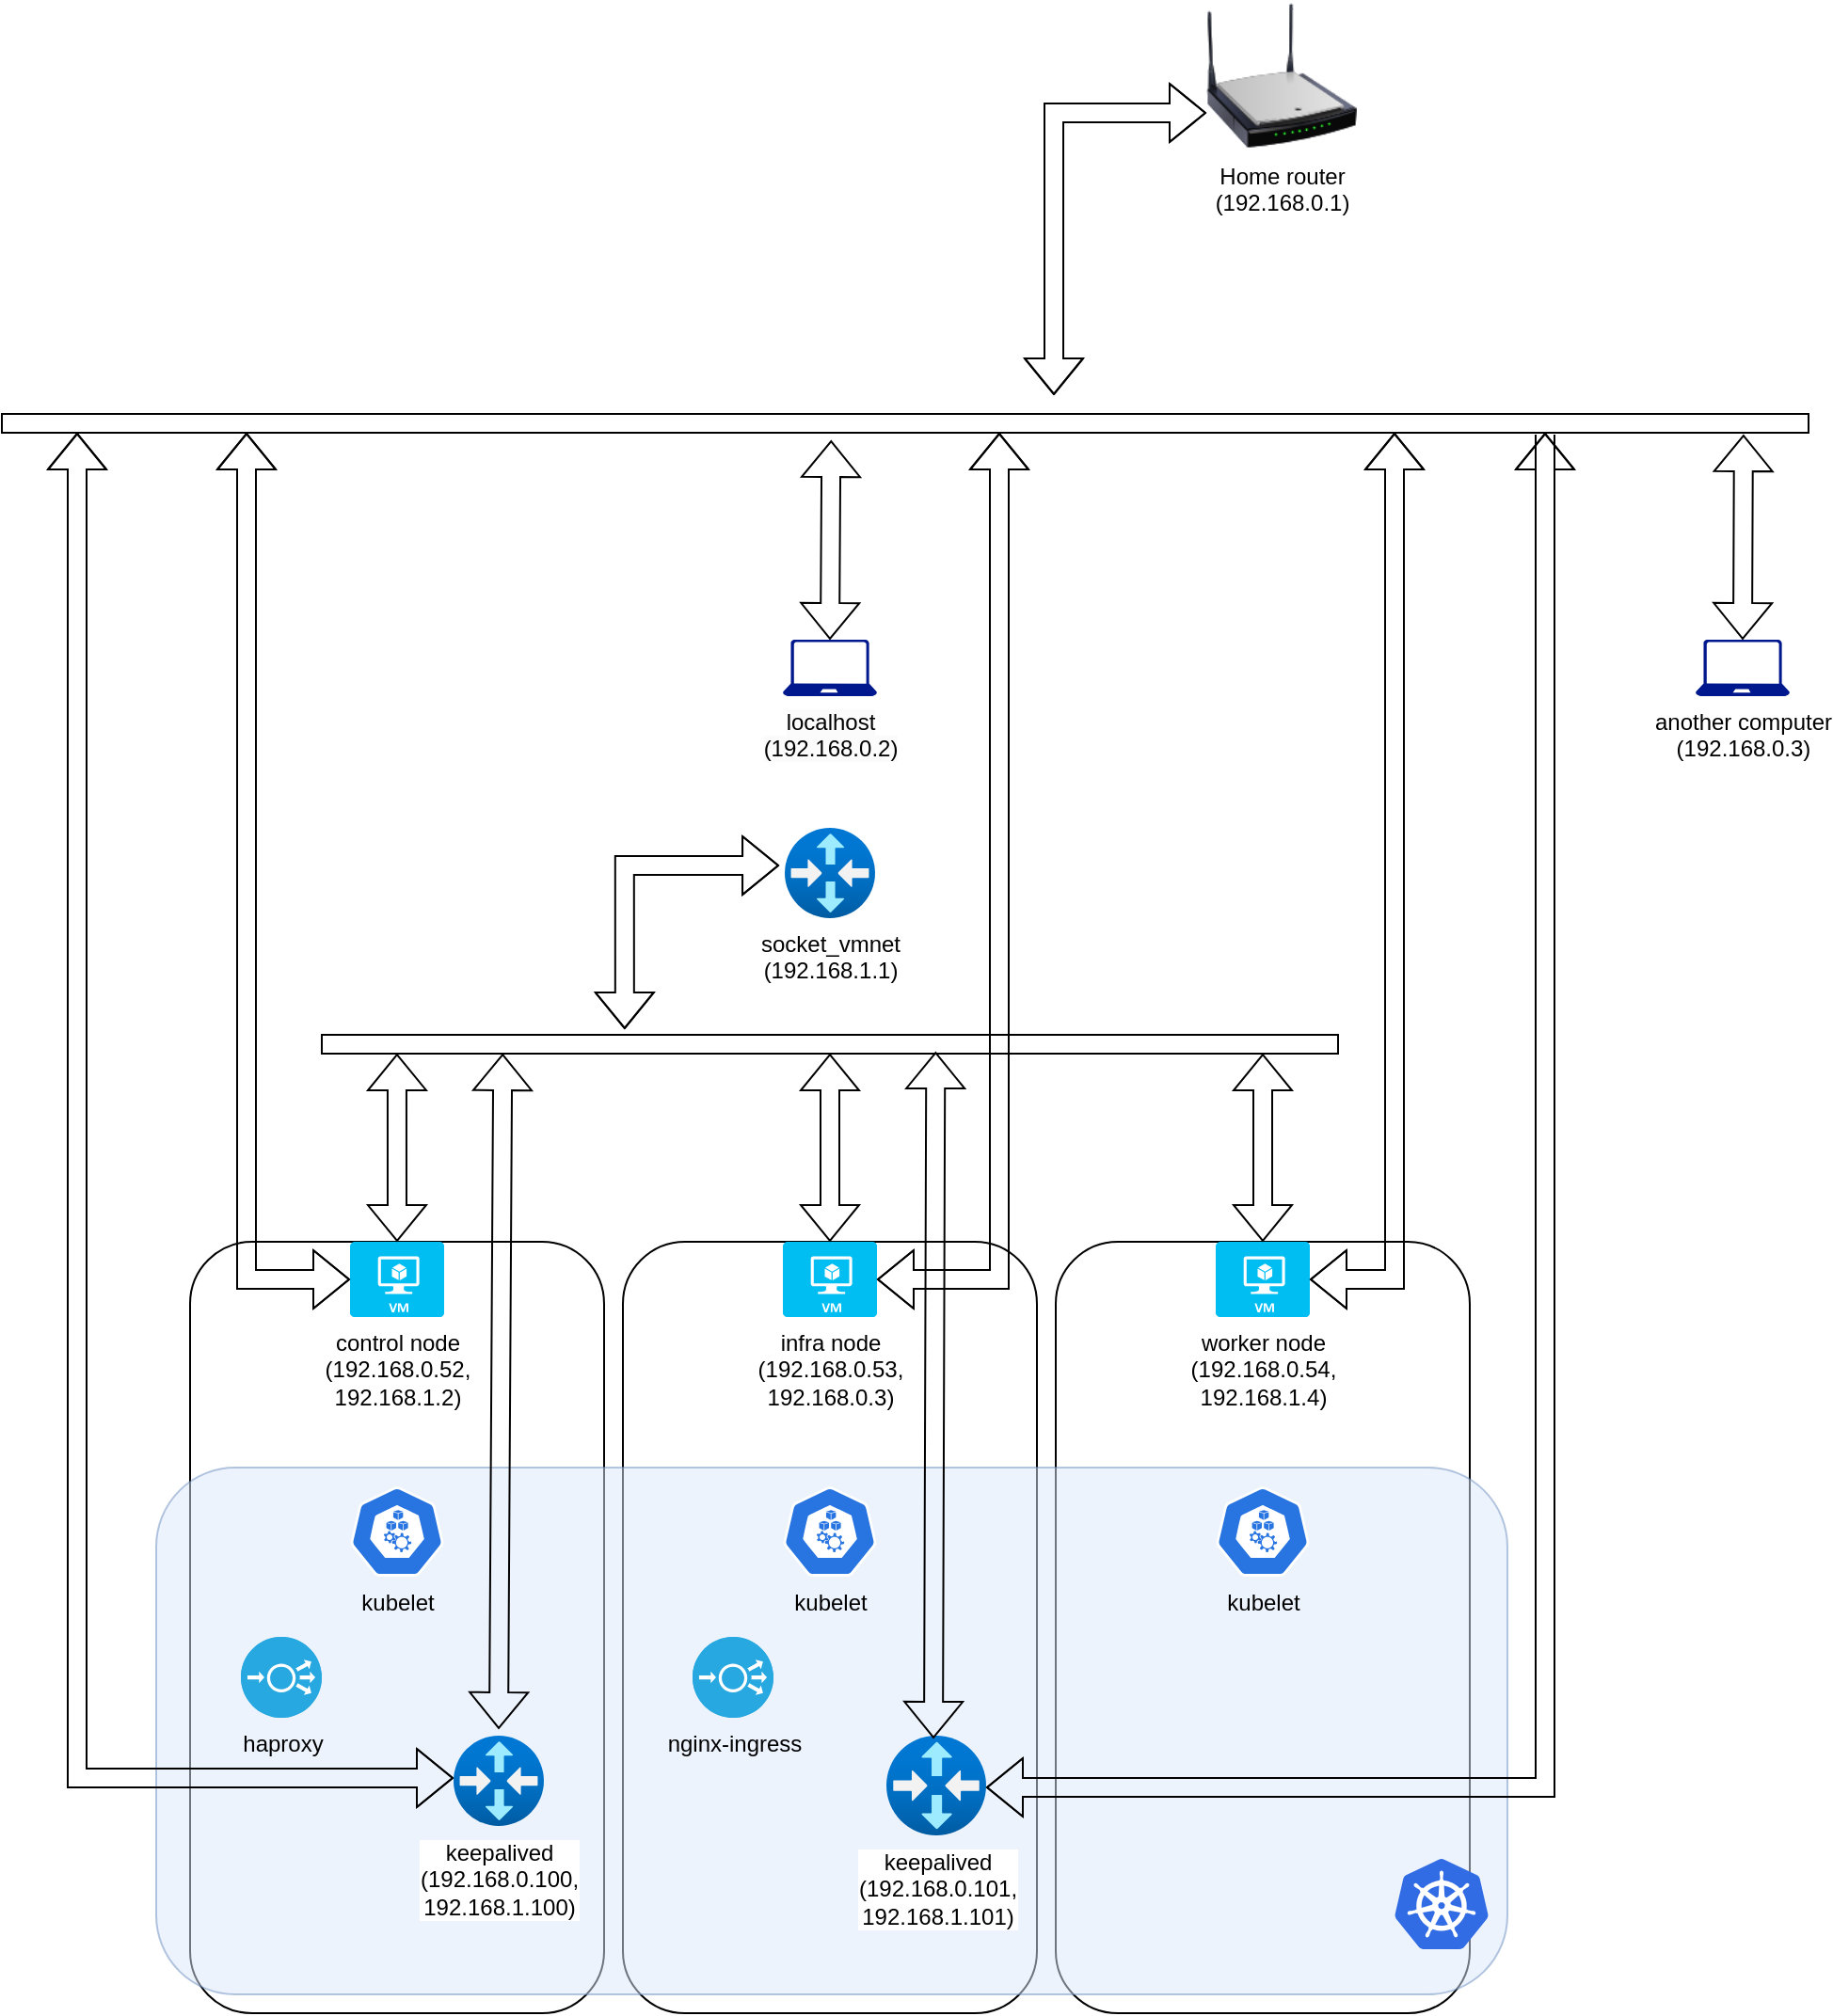 <mxfile version="23.1.5" type="device">
  <diagram name="Page-1" id="vXNrEHe_RCxsGIjkQ2zS">
    <mxGraphModel dx="1941" dy="2047" grid="1" gridSize="10" guides="1" tooltips="1" connect="1" arrows="1" fold="1" page="1" pageScale="1" pageWidth="827" pageHeight="1169" math="0" shadow="0">
      <root>
        <mxCell id="0" />
        <mxCell id="1" parent="0" />
        <mxCell id="XDh_TcDiOeuqPgmxaWEg-48" value="" style="rounded=1;whiteSpace=wrap;html=1;" vertex="1" parent="1">
          <mxGeometry x="290" y="400" width="220" height="410" as="geometry" />
        </mxCell>
        <mxCell id="XDh_TcDiOeuqPgmxaWEg-47" value="" style="rounded=1;whiteSpace=wrap;html=1;" vertex="1" parent="1">
          <mxGeometry x="60" y="400" width="220" height="410" as="geometry" />
        </mxCell>
        <mxCell id="XDh_TcDiOeuqPgmxaWEg-46" value="" style="rounded=1;whiteSpace=wrap;html=1;" vertex="1" parent="1">
          <mxGeometry x="-170" y="400" width="220" height="410" as="geometry" />
        </mxCell>
        <mxCell id="XDh_TcDiOeuqPgmxaWEg-50" value="" style="rounded=1;whiteSpace=wrap;html=1;fillColor=#dae8fc;strokeColor=#6c8ebf;opacity=50;" vertex="1" parent="1">
          <mxGeometry x="-188" y="520" width="718" height="280" as="geometry" />
        </mxCell>
        <mxCell id="XDh_TcDiOeuqPgmxaWEg-9" value="Home router&lt;br&gt;(192.168.0.1)" style="image;html=1;image=img/lib/clip_art/networking/Wireless_Router_N_128x128.png" vertex="1" parent="1">
          <mxGeometry x="370" y="-260" width="80" height="80" as="geometry" />
        </mxCell>
        <mxCell id="XDh_TcDiOeuqPgmxaWEg-10" value="&lt;meta charset=&quot;utf-8&quot;&gt;&lt;span style=&quot;color: rgb(0, 0, 0); font-family: Helvetica; font-size: 12px; font-style: normal; font-variant-ligatures: normal; font-variant-caps: normal; font-weight: 400; letter-spacing: normal; orphans: 2; text-align: center; text-indent: 0px; text-transform: none; widows: 2; word-spacing: 0px; -webkit-text-stroke-width: 0px; background-color: rgb(251, 251, 251); text-decoration-thickness: initial; text-decoration-style: initial; text-decoration-color: initial; float: none; display: inline !important;&quot;&gt;localhost&lt;/span&gt;&lt;br style=&quot;border-color: var(--border-color); color: rgb(0, 0, 0); font-family: Helvetica; font-size: 12px; font-style: normal; font-variant-ligatures: normal; font-variant-caps: normal; font-weight: 400; letter-spacing: normal; orphans: 2; text-align: center; text-indent: 0px; text-transform: none; widows: 2; word-spacing: 0px; -webkit-text-stroke-width: 0px; background-color: rgb(251, 251, 251); text-decoration-thickness: initial; text-decoration-style: initial; text-decoration-color: initial;&quot;&gt;&lt;span style=&quot;color: rgb(0, 0, 0); font-family: Helvetica; font-size: 12px; font-style: normal; font-variant-ligatures: normal; font-variant-caps: normal; font-weight: 400; letter-spacing: normal; orphans: 2; text-align: center; text-indent: 0px; text-transform: none; widows: 2; word-spacing: 0px; -webkit-text-stroke-width: 0px; background-color: rgb(251, 251, 251); text-decoration-thickness: initial; text-decoration-style: initial; text-decoration-color: initial; float: none; display: inline !important;&quot;&gt;(192.168.0.2)&lt;/span&gt;" style="sketch=0;aspect=fixed;pointerEvents=1;shadow=0;dashed=0;html=1;strokeColor=none;labelPosition=center;verticalLabelPosition=bottom;verticalAlign=top;align=center;fillColor=#00188D;shape=mxgraph.azure.laptop" vertex="1" parent="1">
          <mxGeometry x="145" y="80" width="50" height="30" as="geometry" />
        </mxCell>
        <mxCell id="XDh_TcDiOeuqPgmxaWEg-11" value="another computer&lt;br style=&quot;border-color: var(--border-color);&quot;&gt;&lt;span style=&quot;&quot;&gt;(192.168.0.3)&lt;/span&gt;" style="sketch=0;aspect=fixed;pointerEvents=1;shadow=0;dashed=0;html=1;strokeColor=none;labelPosition=center;verticalLabelPosition=bottom;verticalAlign=top;align=center;fillColor=#00188D;shape=mxgraph.azure.laptop" vertex="1" parent="1">
          <mxGeometry x="630" y="80" width="50" height="30" as="geometry" />
        </mxCell>
        <mxCell id="XDh_TcDiOeuqPgmxaWEg-12" value="control node&lt;br&gt;(192.168.0.52,&lt;br&gt;192.168.1.2)" style="verticalLabelPosition=bottom;html=1;verticalAlign=top;align=center;strokeColor=none;fillColor=#00BEF2;shape=mxgraph.azure.virtual_machine;" vertex="1" parent="1">
          <mxGeometry x="-85" y="400" width="50" height="40" as="geometry" />
        </mxCell>
        <mxCell id="XDh_TcDiOeuqPgmxaWEg-13" value="infra node&lt;br&gt;(192.168.0.53,&lt;br&gt;192.168.0.3)" style="verticalLabelPosition=bottom;html=1;verticalAlign=top;align=center;strokeColor=none;fillColor=#00BEF2;shape=mxgraph.azure.virtual_machine;" vertex="1" parent="1">
          <mxGeometry x="145" y="400" width="50" height="40" as="geometry" />
        </mxCell>
        <mxCell id="XDh_TcDiOeuqPgmxaWEg-14" value="worker node&lt;br&gt;(192.168.0.54,&lt;br&gt;192.168.1.4)" style="verticalLabelPosition=bottom;html=1;verticalAlign=top;align=center;strokeColor=none;fillColor=#00BEF2;shape=mxgraph.azure.virtual_machine;" vertex="1" parent="1">
          <mxGeometry x="375" y="400" width="50" height="40" as="geometry" />
        </mxCell>
        <mxCell id="XDh_TcDiOeuqPgmxaWEg-16" value="kubelet" style="aspect=fixed;sketch=0;html=1;dashed=0;whitespace=wrap;fillColor=#2875E2;strokeColor=#ffffff;points=[[0.005,0.63,0],[0.1,0.2,0],[0.9,0.2,0],[0.5,0,0],[0.995,0.63,0],[0.72,0.99,0],[0.5,1,0],[0.28,0.99,0]];shape=mxgraph.kubernetes.icon2;prIcon=kubelet;labelPosition=center;verticalLabelPosition=bottom;align=center;verticalAlign=top;" vertex="1" parent="1">
          <mxGeometry x="-85" y="530" width="50" height="48" as="geometry" />
        </mxCell>
        <mxCell id="XDh_TcDiOeuqPgmxaWEg-19" value="keepalived&lt;br&gt;(192.168.0.100,&lt;br&gt;192.168.1.100)" style="image;aspect=fixed;html=1;points=[];align=center;fontSize=12;image=img/lib/azure2/networking/Virtual_Router.svg;" vertex="1" parent="1">
          <mxGeometry x="-30" y="662.5" width="48" height="48" as="geometry" />
        </mxCell>
        <mxCell id="XDh_TcDiOeuqPgmxaWEg-20" value="keepalived&lt;br&gt;(192.168.0.101,&lt;br&gt;192.168.1.101)" style="image;aspect=fixed;html=1;points=[];align=center;fontSize=12;image=img/lib/azure2/networking/Virtual_Router.svg;" vertex="1" parent="1">
          <mxGeometry x="200" y="662.5" width="53" height="53" as="geometry" />
        </mxCell>
        <mxCell id="XDh_TcDiOeuqPgmxaWEg-21" value="haproxy" style="fillColor=#28A8E0;verticalLabelPosition=bottom;sketch=0;html=1;strokeColor=#ffffff;verticalAlign=top;align=center;points=[[0.145,0.145,0],[0.5,0,0],[0.855,0.145,0],[1,0.5,0],[0.855,0.855,0],[0.5,1,0],[0.145,0.855,0],[0,0.5,0]];pointerEvents=1;shape=mxgraph.cisco_safe.compositeIcon;bgIcon=ellipse;resIcon=mxgraph.cisco_safe.capability.load_balancer;" vertex="1" parent="1">
          <mxGeometry x="-143" y="610" width="43" height="43" as="geometry" />
        </mxCell>
        <mxCell id="XDh_TcDiOeuqPgmxaWEg-22" value="nginx-ingress" style="fillColor=#28A8E0;verticalLabelPosition=bottom;sketch=0;html=1;strokeColor=#ffffff;verticalAlign=top;align=center;points=[[0.145,0.145,0],[0.5,0,0],[0.855,0.145,0],[1,0.5,0],[0.855,0.855,0],[0.5,1,0],[0.145,0.855,0],[0,0.5,0]];pointerEvents=1;shape=mxgraph.cisco_safe.compositeIcon;bgIcon=ellipse;resIcon=mxgraph.cisco_safe.capability.load_balancer;" vertex="1" parent="1">
          <mxGeometry x="97" y="610" width="43" height="43" as="geometry" />
        </mxCell>
        <mxCell id="XDh_TcDiOeuqPgmxaWEg-23" value="socket_vmnet&lt;br&gt;(192.168.1.1)" style="image;aspect=fixed;html=1;points=[];align=center;fontSize=12;image=img/lib/azure2/networking/Virtual_Router.svg;" vertex="1" parent="1">
          <mxGeometry x="146" y="180" width="48" height="48" as="geometry" />
        </mxCell>
        <mxCell id="XDh_TcDiOeuqPgmxaWEg-24" value="kubelet" style="aspect=fixed;sketch=0;html=1;dashed=0;whitespace=wrap;fillColor=#2875E2;strokeColor=#ffffff;points=[[0.005,0.63,0],[0.1,0.2,0],[0.9,0.2,0],[0.5,0,0],[0.995,0.63,0],[0.72,0.99,0],[0.5,1,0],[0.28,0.99,0]];shape=mxgraph.kubernetes.icon2;prIcon=kubelet;labelPosition=center;verticalLabelPosition=bottom;align=center;verticalAlign=top;" vertex="1" parent="1">
          <mxGeometry x="145" y="530" width="50" height="48" as="geometry" />
        </mxCell>
        <mxCell id="XDh_TcDiOeuqPgmxaWEg-25" value="kubelet" style="aspect=fixed;sketch=0;html=1;dashed=0;whitespace=wrap;fillColor=#2875E2;strokeColor=#ffffff;points=[[0.005,0.63,0],[0.1,0.2,0],[0.9,0.2,0],[0.5,0,0],[0.995,0.63,0],[0.72,0.99,0],[0.5,1,0],[0.28,0.99,0]];shape=mxgraph.kubernetes.icon2;prIcon=kubelet;labelPosition=center;verticalLabelPosition=bottom;align=center;verticalAlign=top;" vertex="1" parent="1">
          <mxGeometry x="375" y="530" width="50" height="48" as="geometry" />
        </mxCell>
        <mxCell id="XDh_TcDiOeuqPgmxaWEg-38" value="" style="rounded=0;whiteSpace=wrap;html=1;" vertex="1" parent="1">
          <mxGeometry x="-270" y="-40" width="960" height="10" as="geometry" />
        </mxCell>
        <mxCell id="XDh_TcDiOeuqPgmxaWEg-39" value="" style="shape=flexArrow;endArrow=classic;startArrow=classic;html=1;rounded=0;exitX=0.5;exitY=0;exitDx=0;exitDy=0;exitPerimeter=0;entryX=0.459;entryY=1.4;entryDx=0;entryDy=0;entryPerimeter=0;" edge="1" parent="1" source="XDh_TcDiOeuqPgmxaWEg-10" target="XDh_TcDiOeuqPgmxaWEg-38">
          <mxGeometry width="100" height="100" relative="1" as="geometry">
            <mxPoint x="200" y="40" as="sourcePoint" />
            <mxPoint x="170" y="10" as="targetPoint" />
          </mxGeometry>
        </mxCell>
        <mxCell id="XDh_TcDiOeuqPgmxaWEg-40" value="" style="rounded=0;whiteSpace=wrap;html=1;" vertex="1" parent="1">
          <mxGeometry x="-100" y="290" width="540" height="10" as="geometry" />
        </mxCell>
        <mxCell id="XDh_TcDiOeuqPgmxaWEg-41" value="" style="shape=flexArrow;endArrow=classic;startArrow=classic;html=1;rounded=0;entryX=0.074;entryY=1;entryDx=0;entryDy=0;entryPerimeter=0;exitX=0.5;exitY=0;exitDx=0;exitDy=0;exitPerimeter=0;" edge="1" parent="1" source="XDh_TcDiOeuqPgmxaWEg-12" target="XDh_TcDiOeuqPgmxaWEg-40">
          <mxGeometry width="100" height="100" relative="1" as="geometry">
            <mxPoint x="155" y="90" as="sourcePoint" />
            <mxPoint x="154" y="-51" as="targetPoint" />
          </mxGeometry>
        </mxCell>
        <mxCell id="XDh_TcDiOeuqPgmxaWEg-42" value="" style="shape=flexArrow;endArrow=classic;startArrow=classic;html=1;rounded=0;entryX=0.5;entryY=1;entryDx=0;entryDy=0;exitX=0.5;exitY=0;exitDx=0;exitDy=0;exitPerimeter=0;" edge="1" parent="1" source="XDh_TcDiOeuqPgmxaWEg-13" target="XDh_TcDiOeuqPgmxaWEg-40">
          <mxGeometry width="100" height="100" relative="1" as="geometry">
            <mxPoint x="-55" y="400" as="sourcePoint" />
            <mxPoint x="-53" y="311" as="targetPoint" />
          </mxGeometry>
        </mxCell>
        <mxCell id="XDh_TcDiOeuqPgmxaWEg-43" value="" style="shape=flexArrow;endArrow=classic;startArrow=classic;html=1;rounded=0;exitX=0.5;exitY=0;exitDx=0;exitDy=0;exitPerimeter=0;" edge="1" parent="1" source="XDh_TcDiOeuqPgmxaWEg-14">
          <mxGeometry width="100" height="100" relative="1" as="geometry">
            <mxPoint x="140" y="400" as="sourcePoint" />
            <mxPoint x="400" y="300" as="targetPoint" />
          </mxGeometry>
        </mxCell>
        <mxCell id="XDh_TcDiOeuqPgmxaWEg-44" value="" style="shape=flexArrow;endArrow=classic;startArrow=classic;html=1;rounded=0;entryX=-0.062;entryY=0.417;entryDx=0;entryDy=0;entryPerimeter=0;edgeStyle=orthogonalEdgeStyle;exitX=0.298;exitY=-0.3;exitDx=0;exitDy=0;exitPerimeter=0;" edge="1" parent="1" source="XDh_TcDiOeuqPgmxaWEg-40" target="XDh_TcDiOeuqPgmxaWEg-23">
          <mxGeometry width="100" height="100" relative="1" as="geometry">
            <mxPoint x="60" y="270" as="sourcePoint" />
            <mxPoint x="164" y="309" as="targetPoint" />
            <Array as="points">
              <mxPoint x="61" y="200" />
            </Array>
          </mxGeometry>
        </mxCell>
        <mxCell id="XDh_TcDiOeuqPgmxaWEg-51" value="" style="image;sketch=0;aspect=fixed;html=1;points=[];align=center;fontSize=12;image=img/lib/mscae/Kubernetes.svg;" vertex="1" parent="1">
          <mxGeometry x="470" y="728" width="50" height="48" as="geometry" />
        </mxCell>
        <mxCell id="XDh_TcDiOeuqPgmxaWEg-52" value="" style="shape=flexArrow;endArrow=classic;startArrow=classic;html=1;rounded=0;entryX=0.964;entryY=1.1;entryDx=0;entryDy=0;entryPerimeter=0;exitX=0.5;exitY=0;exitDx=0;exitDy=0;exitPerimeter=0;" edge="1" parent="1" source="XDh_TcDiOeuqPgmxaWEg-11" target="XDh_TcDiOeuqPgmxaWEg-38">
          <mxGeometry width="100" height="100" relative="1" as="geometry">
            <mxPoint x="180" y="90" as="sourcePoint" />
            <mxPoint x="179" y="-19" as="targetPoint" />
          </mxGeometry>
        </mxCell>
        <mxCell id="XDh_TcDiOeuqPgmxaWEg-53" value="" style="shape=flexArrow;endArrow=classic;startArrow=classic;html=1;rounded=0;edgeStyle=orthogonalEdgeStyle;" edge="1" parent="1">
          <mxGeometry width="100" height="100" relative="1" as="geometry">
            <mxPoint x="289" y="-50" as="sourcePoint" />
            <mxPoint x="370" y="-200" as="targetPoint" />
            <Array as="points">
              <mxPoint x="289" y="-200" />
              <mxPoint x="370" y="-200" />
            </Array>
          </mxGeometry>
        </mxCell>
        <mxCell id="XDh_TcDiOeuqPgmxaWEg-54" value="" style="shape=flexArrow;endArrow=classic;startArrow=classic;html=1;rounded=0;exitX=0;exitY=0.5;exitDx=0;exitDy=0;exitPerimeter=0;edgeStyle=orthogonalEdgeStyle;" edge="1" parent="1" source="XDh_TcDiOeuqPgmxaWEg-12">
          <mxGeometry width="100" height="100" relative="1" as="geometry">
            <mxPoint x="180" y="90" as="sourcePoint" />
            <mxPoint x="-140" y="-30" as="targetPoint" />
            <Array as="points">
              <mxPoint x="-140" y="420" />
            </Array>
          </mxGeometry>
        </mxCell>
        <mxCell id="XDh_TcDiOeuqPgmxaWEg-55" value="" style="shape=flexArrow;endArrow=classic;startArrow=classic;html=1;rounded=0;exitX=1;exitY=0.5;exitDx=0;exitDy=0;exitPerimeter=0;edgeStyle=orthogonalEdgeStyle;" edge="1" parent="1" source="XDh_TcDiOeuqPgmxaWEg-13">
          <mxGeometry width="100" height="100" relative="1" as="geometry">
            <mxPoint x="-75" y="430" as="sourcePoint" />
            <mxPoint x="260" y="-30" as="targetPoint" />
            <Array as="points">
              <mxPoint x="260" y="420" />
            </Array>
          </mxGeometry>
        </mxCell>
        <mxCell id="XDh_TcDiOeuqPgmxaWEg-56" value="" style="shape=flexArrow;endArrow=classic;startArrow=classic;html=1;rounded=0;exitX=1;exitY=0.5;exitDx=0;exitDy=0;exitPerimeter=0;edgeStyle=orthogonalEdgeStyle;" edge="1" parent="1" source="XDh_TcDiOeuqPgmxaWEg-14">
          <mxGeometry width="100" height="100" relative="1" as="geometry">
            <mxPoint x="205" y="430" as="sourcePoint" />
            <mxPoint x="470" y="-30" as="targetPoint" />
            <Array as="points">
              <mxPoint x="470" y="420" />
            </Array>
          </mxGeometry>
        </mxCell>
        <mxCell id="XDh_TcDiOeuqPgmxaWEg-57" value="" style="shape=flexArrow;endArrow=classic;startArrow=classic;html=1;rounded=0;entryX=0.178;entryY=1;entryDx=0;entryDy=0;entryPerimeter=0;exitX=0.5;exitY=-0.073;exitDx=0;exitDy=0;exitPerimeter=0;" edge="1" parent="1" source="XDh_TcDiOeuqPgmxaWEg-19" target="XDh_TcDiOeuqPgmxaWEg-40">
          <mxGeometry width="100" height="100" relative="1" as="geometry">
            <mxPoint x="-6.5" y="662.5" as="sourcePoint" />
            <mxPoint x="-6.5" y="562.5" as="targetPoint" />
          </mxGeometry>
        </mxCell>
        <mxCell id="XDh_TcDiOeuqPgmxaWEg-58" value="" style="shape=flexArrow;endArrow=classic;startArrow=classic;html=1;rounded=0;entryX=0.604;entryY=0.9;entryDx=0;entryDy=0;entryPerimeter=0;exitX=0.472;exitY=0.028;exitDx=0;exitDy=0;exitPerimeter=0;" edge="1" parent="1" source="XDh_TcDiOeuqPgmxaWEg-20" target="XDh_TcDiOeuqPgmxaWEg-40">
          <mxGeometry width="100" height="100" relative="1" as="geometry">
            <mxPoint x="225.5" y="662.5" as="sourcePoint" />
            <mxPoint x="227.5" y="303.5" as="targetPoint" />
          </mxGeometry>
        </mxCell>
        <mxCell id="XDh_TcDiOeuqPgmxaWEg-59" value="" style="shape=flexArrow;endArrow=classic;startArrow=classic;html=1;rounded=0;edgeStyle=orthogonalEdgeStyle;" edge="1" parent="1" source="XDh_TcDiOeuqPgmxaWEg-19">
          <mxGeometry width="100" height="100" relative="1" as="geometry">
            <mxPoint x="-60" y="680" as="sourcePoint" />
            <mxPoint x="-230" y="-30" as="targetPoint" />
            <Array as="points">
              <mxPoint x="-230" y="685" />
            </Array>
          </mxGeometry>
        </mxCell>
        <mxCell id="XDh_TcDiOeuqPgmxaWEg-60" value="" style="shape=flexArrow;endArrow=classic;startArrow=classic;html=1;rounded=0;edgeStyle=orthogonalEdgeStyle;" edge="1" parent="1" source="XDh_TcDiOeuqPgmxaWEg-20">
          <mxGeometry width="100" height="100" relative="1" as="geometry">
            <mxPoint x="-20" y="695" as="sourcePoint" />
            <mxPoint x="550" y="-30" as="targetPoint" />
            <Array as="points">
              <mxPoint x="550" y="690" />
              <mxPoint x="550" y="-29" />
            </Array>
          </mxGeometry>
        </mxCell>
      </root>
    </mxGraphModel>
  </diagram>
</mxfile>
